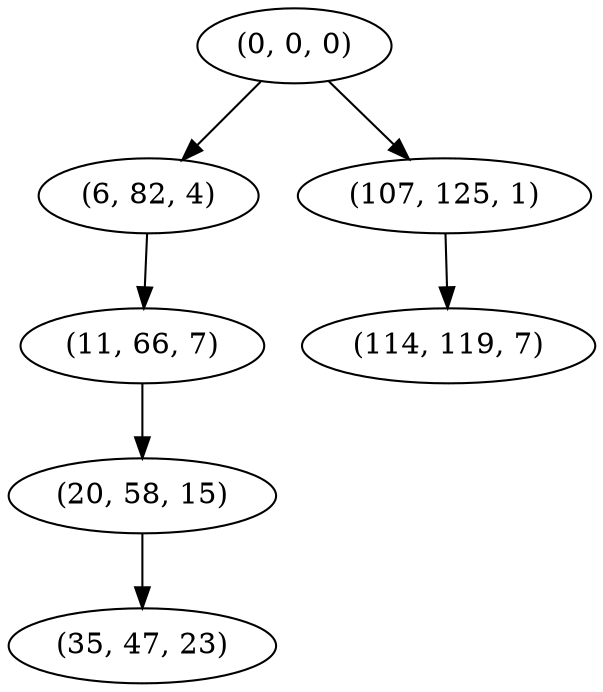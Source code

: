 digraph tree {
    "(0, 0, 0)";
    "(6, 82, 4)";
    "(11, 66, 7)";
    "(20, 58, 15)";
    "(35, 47, 23)";
    "(107, 125, 1)";
    "(114, 119, 7)";
    "(0, 0, 0)" -> "(6, 82, 4)";
    "(0, 0, 0)" -> "(107, 125, 1)";
    "(6, 82, 4)" -> "(11, 66, 7)";
    "(11, 66, 7)" -> "(20, 58, 15)";
    "(20, 58, 15)" -> "(35, 47, 23)";
    "(107, 125, 1)" -> "(114, 119, 7)";
}
